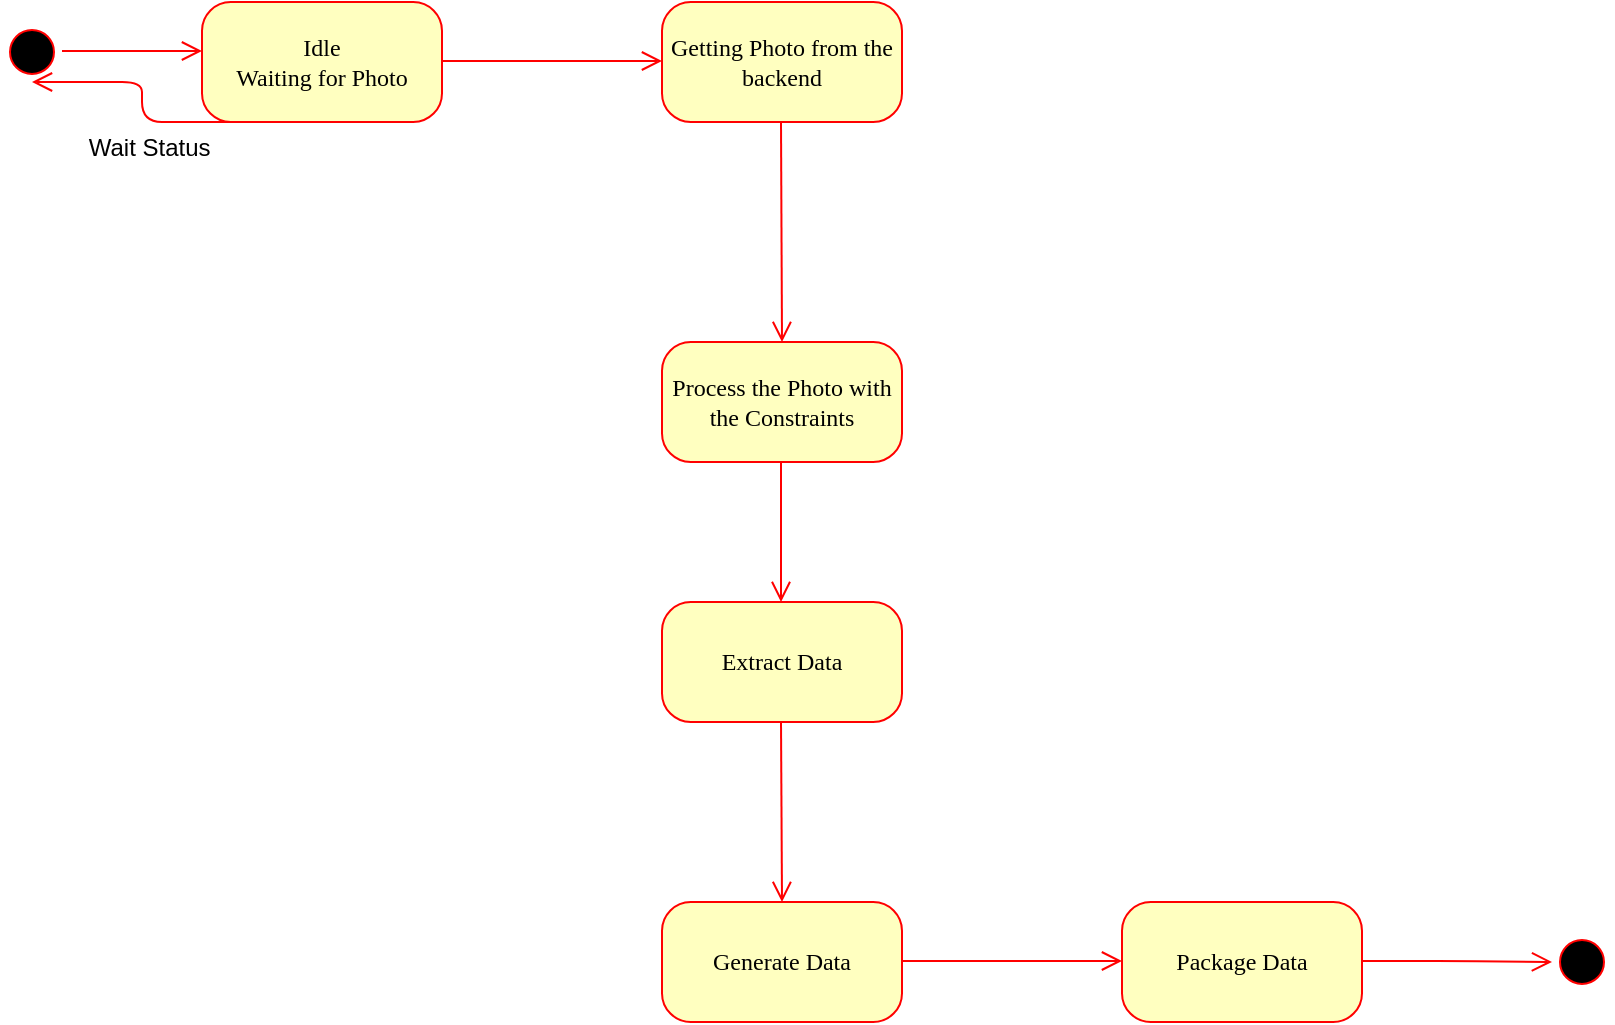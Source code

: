 <mxfile version="24.8.4" pages="3">
  <diagram name="Page-1" id="58cdce13-f638-feb5-8d6f-7d28b1aa9fa0">
    <mxGraphModel dx="1290" dy="565" grid="1" gridSize="10" guides="1" tooltips="1" connect="1" arrows="1" fold="1" page="1" pageScale="1" pageWidth="1100" pageHeight="850" background="none" math="0" shadow="0">
      <root>
        <mxCell id="0" />
        <mxCell id="1" parent="0" />
        <mxCell id="ZRCp92hdRqX8rxyTZjsf-5" value="" style="ellipse;html=1;shape=startState;fillColor=#000000;strokeColor=#ff0000;rounded=1;shadow=0;comic=0;labelBackgroundColor=none;fontFamily=Verdana;fontSize=12;fontColor=#000000;align=center;direction=south;" vertex="1" parent="1">
          <mxGeometry x="140" y="130" width="30" height="30" as="geometry" />
        </mxCell>
        <mxCell id="ZRCp92hdRqX8rxyTZjsf-6" style="edgeStyle=elbowEdgeStyle;html=1;labelBackgroundColor=none;endArrow=open;endSize=8;strokeColor=#ff0000;fontFamily=Verdana;fontSize=12;align=left;exitX=0.25;exitY=1;" edge="1" parent="1">
          <mxGeometry relative="1" as="geometry">
            <mxPoint x="170" y="144.5" as="sourcePoint" />
            <mxPoint x="240" y="144.5" as="targetPoint" />
          </mxGeometry>
        </mxCell>
        <mxCell id="ZRCp92hdRqX8rxyTZjsf-7" value="Idle&lt;div&gt;Waiting for Photo&lt;/div&gt;" style="rounded=1;whiteSpace=wrap;html=1;arcSize=24;fillColor=#ffffc0;strokeColor=#ff0000;shadow=0;comic=0;labelBackgroundColor=none;fontFamily=Verdana;fontSize=12;fontColor=#000000;align=center;" vertex="1" parent="1">
          <mxGeometry x="240" y="120" width="120" height="60" as="geometry" />
        </mxCell>
        <mxCell id="ZRCp92hdRqX8rxyTZjsf-8" style="edgeStyle=elbowEdgeStyle;html=1;labelBackgroundColor=none;endArrow=open;endSize=8;strokeColor=#ff0000;fontFamily=Verdana;fontSize=12;align=left;exitX=0.25;exitY=1;entryX=1;entryY=0.5;entryDx=0;entryDy=0;" edge="1" parent="1" target="ZRCp92hdRqX8rxyTZjsf-5">
          <mxGeometry relative="1" as="geometry">
            <mxPoint x="304.5" y="180" as="sourcePoint" />
            <mxPoint x="160" y="190" as="targetPoint" />
            <Array as="points">
              <mxPoint x="210" y="210" />
            </Array>
          </mxGeometry>
        </mxCell>
        <mxCell id="ZRCp92hdRqX8rxyTZjsf-9" style="edgeStyle=elbowEdgeStyle;html=1;labelBackgroundColor=none;endArrow=open;endSize=8;strokeColor=#ff0000;fontFamily=Verdana;fontSize=12;align=left;exitX=0.25;exitY=1;" edge="1" parent="1">
          <mxGeometry relative="1" as="geometry">
            <mxPoint x="360" y="149.5" as="sourcePoint" />
            <mxPoint x="470" y="149.5" as="targetPoint" />
          </mxGeometry>
        </mxCell>
        <mxCell id="ZRCp92hdRqX8rxyTZjsf-10" value="Getting Photo from the backend" style="rounded=1;whiteSpace=wrap;html=1;arcSize=24;fillColor=#ffffc0;strokeColor=#ff0000;shadow=0;comic=0;labelBackgroundColor=none;fontFamily=Verdana;fontSize=12;fontColor=#000000;align=center;" vertex="1" parent="1">
          <mxGeometry x="470" y="120" width="120" height="60" as="geometry" />
        </mxCell>
        <mxCell id="ZRCp92hdRqX8rxyTZjsf-11" style="edgeStyle=elbowEdgeStyle;html=1;labelBackgroundColor=none;endArrow=open;endSize=8;strokeColor=#ff0000;fontFamily=Verdana;fontSize=12;align=left;exitX=0.25;exitY=1;" edge="1" parent="1">
          <mxGeometry relative="1" as="geometry">
            <mxPoint x="529.5" y="180" as="sourcePoint" />
            <mxPoint x="530" y="290" as="targetPoint" />
          </mxGeometry>
        </mxCell>
        <mxCell id="ZRCp92hdRqX8rxyTZjsf-12" value="Process the Photo with the Constraints" style="rounded=1;whiteSpace=wrap;html=1;arcSize=24;fillColor=#ffffc0;strokeColor=#ff0000;shadow=0;comic=0;labelBackgroundColor=none;fontFamily=Verdana;fontSize=12;fontColor=#000000;align=center;" vertex="1" parent="1">
          <mxGeometry x="470" y="290" width="120" height="60" as="geometry" />
        </mxCell>
        <mxCell id="ZRCp92hdRqX8rxyTZjsf-13" style="edgeStyle=elbowEdgeStyle;html=1;labelBackgroundColor=none;endArrow=open;endSize=8;strokeColor=#ff0000;fontFamily=Verdana;fontSize=12;align=left;exitX=0.25;exitY=1;" edge="1" parent="1" target="ZRCp92hdRqX8rxyTZjsf-14">
          <mxGeometry relative="1" as="geometry">
            <mxPoint x="529.5" y="350" as="sourcePoint" />
            <mxPoint x="530" y="440" as="targetPoint" />
          </mxGeometry>
        </mxCell>
        <mxCell id="ZRCp92hdRqX8rxyTZjsf-14" value="Extract Data" style="rounded=1;whiteSpace=wrap;html=1;arcSize=24;fillColor=#ffffc0;strokeColor=#ff0000;shadow=0;comic=0;labelBackgroundColor=none;fontFamily=Verdana;fontSize=12;fontColor=#000000;align=center;" vertex="1" parent="1">
          <mxGeometry x="470" y="420" width="120" height="60" as="geometry" />
        </mxCell>
        <mxCell id="ZRCp92hdRqX8rxyTZjsf-15" style="edgeStyle=elbowEdgeStyle;html=1;labelBackgroundColor=none;endArrow=open;endSize=8;strokeColor=#ff0000;fontFamily=Verdana;fontSize=12;align=left;exitX=0.25;exitY=1;" edge="1" parent="1">
          <mxGeometry relative="1" as="geometry">
            <mxPoint x="529.5" y="480" as="sourcePoint" />
            <mxPoint x="530" y="570" as="targetPoint" />
          </mxGeometry>
        </mxCell>
        <mxCell id="ZRCp92hdRqX8rxyTZjsf-16" value="Generate Data" style="rounded=1;whiteSpace=wrap;html=1;arcSize=24;fillColor=#ffffc0;strokeColor=#ff0000;shadow=0;comic=0;labelBackgroundColor=none;fontFamily=Verdana;fontSize=12;fontColor=#000000;align=center;" vertex="1" parent="1">
          <mxGeometry x="470" y="570" width="120" height="60" as="geometry" />
        </mxCell>
        <mxCell id="ZRCp92hdRqX8rxyTZjsf-17" style="edgeStyle=elbowEdgeStyle;html=1;labelBackgroundColor=none;endArrow=open;endSize=8;strokeColor=#ff0000;fontFamily=Verdana;fontSize=12;align=left;exitX=0.25;exitY=1;" edge="1" parent="1">
          <mxGeometry relative="1" as="geometry">
            <mxPoint x="590" y="599.5" as="sourcePoint" />
            <mxPoint x="700" y="599.5" as="targetPoint" />
          </mxGeometry>
        </mxCell>
        <mxCell id="ZRCp92hdRqX8rxyTZjsf-18" value="Package Data" style="rounded=1;whiteSpace=wrap;html=1;arcSize=24;fillColor=#ffffc0;strokeColor=#ff0000;shadow=0;comic=0;labelBackgroundColor=none;fontFamily=Verdana;fontSize=12;fontColor=#000000;align=center;" vertex="1" parent="1">
          <mxGeometry x="700" y="570" width="120" height="60" as="geometry" />
        </mxCell>
        <mxCell id="ZRCp92hdRqX8rxyTZjsf-19" style="edgeStyle=elbowEdgeStyle;html=1;labelBackgroundColor=none;endArrow=open;endSize=8;strokeColor=#ff0000;fontFamily=Verdana;fontSize=12;align=left;exitX=0.25;exitY=1;" edge="1" parent="1" target="ZRCp92hdRqX8rxyTZjsf-20">
          <mxGeometry relative="1" as="geometry">
            <mxPoint x="820" y="599.5" as="sourcePoint" />
            <mxPoint x="930" y="599.5" as="targetPoint" />
          </mxGeometry>
        </mxCell>
        <mxCell id="ZRCp92hdRqX8rxyTZjsf-20" value="" style="ellipse;html=1;shape=startState;fillColor=#000000;strokeColor=#ff0000;rounded=1;shadow=0;comic=0;labelBackgroundColor=none;fontFamily=Verdana;fontSize=12;fontColor=#000000;align=center;direction=south;" vertex="1" parent="1">
          <mxGeometry x="915" y="585" width="30" height="30" as="geometry" />
        </mxCell>
        <mxCell id="ZRCp92hdRqX8rxyTZjsf-21" value="&lt;span style=&quot;white-space: pre;&quot;&gt;&#x9;&lt;/span&gt;Wait Status" style="text;html=1;align=center;verticalAlign=middle;resizable=0;points=[];autosize=1;strokeColor=none;fillColor=none;" vertex="1" parent="1">
          <mxGeometry x="145" y="178" width="110" height="30" as="geometry" />
        </mxCell>
      </root>
    </mxGraphModel>
  </diagram>
  <diagram id="kvCXUh2urBdFwkpiGquW" name="Page-2">
    <mxGraphModel dx="1290" dy="565" grid="1" gridSize="10" guides="1" tooltips="1" connect="1" arrows="1" fold="1" page="1" pageScale="1" pageWidth="850" pageHeight="1100" math="0" shadow="0">
      <root>
        <mxCell id="0" />
        <mxCell id="1" parent="0" />
        <mxCell id="c9o4z9zmVBCVjrI5AesH-1" value="" style="ellipse;html=1;shape=startState;fillColor=#000000;strokeColor=#ff0000;rounded=1;shadow=0;comic=0;labelBackgroundColor=none;fontFamily=Verdana;fontSize=12;fontColor=#000000;align=center;direction=south;" vertex="1" parent="1">
          <mxGeometry x="140" y="130" width="30" height="30" as="geometry" />
        </mxCell>
        <mxCell id="c9o4z9zmVBCVjrI5AesH-2" style="edgeStyle=elbowEdgeStyle;html=1;labelBackgroundColor=none;endArrow=open;endSize=8;strokeColor=#ff0000;fontFamily=Verdana;fontSize=12;align=left;exitX=0.25;exitY=1;" edge="1" parent="1">
          <mxGeometry relative="1" as="geometry">
            <mxPoint x="170" y="144.5" as="sourcePoint" />
            <mxPoint x="240" y="144.5" as="targetPoint" />
          </mxGeometry>
        </mxCell>
        <mxCell id="c9o4z9zmVBCVjrI5AesH-3" value="Connection with the API" style="rounded=1;whiteSpace=wrap;html=1;arcSize=24;fillColor=#ffffc0;strokeColor=#ff0000;shadow=0;comic=0;labelBackgroundColor=none;fontFamily=Verdana;fontSize=12;fontColor=#000000;align=center;" vertex="1" parent="1">
          <mxGeometry x="240" y="120" width="120" height="60" as="geometry" />
        </mxCell>
        <mxCell id="c9o4z9zmVBCVjrI5AesH-5" style="edgeStyle=elbowEdgeStyle;html=1;labelBackgroundColor=none;endArrow=open;endSize=8;strokeColor=#ff0000;fontFamily=Verdana;fontSize=12;align=left;exitX=0.25;exitY=1;" edge="1" parent="1">
          <mxGeometry relative="1" as="geometry">
            <mxPoint x="360" y="149.5" as="sourcePoint" />
            <mxPoint x="470" y="149.5" as="targetPoint" />
          </mxGeometry>
        </mxCell>
        <mxCell id="c9o4z9zmVBCVjrI5AesH-6" value="Connected Succesfully" style="rounded=1;whiteSpace=wrap;html=1;arcSize=24;fillColor=#ffffc0;strokeColor=#ff0000;shadow=0;comic=0;labelBackgroundColor=none;fontFamily=Verdana;fontSize=12;fontColor=#000000;align=center;" vertex="1" parent="1">
          <mxGeometry x="470" y="120" width="120" height="60" as="geometry" />
        </mxCell>
        <mxCell id="c9o4z9zmVBCVjrI5AesH-16" value="" style="ellipse;html=1;shape=startState;fillColor=#000000;strokeColor=#ff0000;rounded=1;shadow=0;comic=0;labelBackgroundColor=none;fontFamily=Verdana;fontSize=12;fontColor=#000000;align=center;direction=south;" vertex="1" parent="1">
          <mxGeometry x="460" y="535" width="30" height="30" as="geometry" />
        </mxCell>
        <mxCell id="c9o4z9zmVBCVjrI5AesH-21" style="edgeStyle=elbowEdgeStyle;html=1;labelBackgroundColor=none;endArrow=open;endSize=8;strokeColor=#ff0000;fontFamily=Verdana;fontSize=12;align=left;exitX=0.5;exitY=1;entryX=0.493;entryY=0.747;entryDx=0;entryDy=0;entryPerimeter=0;exitDx=0;exitDy=0;" edge="1" parent="1" source="c9o4z9zmVBCVjrI5AesH-3" target="c9o4z9zmVBCVjrI5AesH-16">
          <mxGeometry relative="1" as="geometry">
            <mxPoint x="299.5" y="160" as="sourcePoint" />
            <mxPoint x="460" y="550" as="targetPoint" />
          </mxGeometry>
        </mxCell>
        <mxCell id="c9o4z9zmVBCVjrI5AesH-23" value="Error Status Handling" style="text;html=1;align=center;verticalAlign=middle;resizable=0;points=[];autosize=1;strokeColor=none;fillColor=none;" vertex="1" parent="1">
          <mxGeometry x="245" y="330" width="140" height="30" as="geometry" />
        </mxCell>
        <mxCell id="c9o4z9zmVBCVjrI5AesH-24" style="edgeStyle=elbowEdgeStyle;html=1;labelBackgroundColor=none;endArrow=open;endSize=8;strokeColor=#ff0000;fontFamily=Verdana;fontSize=12;align=left;exitX=0.25;exitY=1;" edge="1" parent="1">
          <mxGeometry relative="1" as="geometry">
            <mxPoint x="590" y="149.5" as="sourcePoint" />
            <mxPoint x="700" y="149.5" as="targetPoint" />
          </mxGeometry>
        </mxCell>
        <mxCell id="c9o4z9zmVBCVjrI5AesH-25" value="Idle&lt;div&gt;Wating for Data&lt;/div&gt;" style="rounded=1;whiteSpace=wrap;html=1;arcSize=24;fillColor=#ffffc0;strokeColor=#ff0000;shadow=0;comic=0;labelBackgroundColor=none;fontFamily=Verdana;fontSize=12;fontColor=#000000;align=center;" vertex="1" parent="1">
          <mxGeometry x="700" y="120" width="120" height="60" as="geometry" />
        </mxCell>
        <mxCell id="c9o4z9zmVBCVjrI5AesH-26" style="edgeStyle=elbowEdgeStyle;html=1;labelBackgroundColor=none;endArrow=open;endSize=8;strokeColor=#ff0000;fontFamily=Verdana;fontSize=12;align=left;exitX=0.5;exitY=0;entryX=0;entryY=0.5;entryDx=0;entryDy=0;exitDx=0;exitDy=0;" edge="1" parent="1" source="c9o4z9zmVBCVjrI5AesH-25" target="c9o4z9zmVBCVjrI5AesH-1">
          <mxGeometry relative="1" as="geometry">
            <mxPoint x="759.5" y="110" as="sourcePoint" />
            <mxPoint x="160" y="130" as="targetPoint" />
          </mxGeometry>
        </mxCell>
        <mxCell id="c9o4z9zmVBCVjrI5AesH-27" style="edgeStyle=elbowEdgeStyle;html=1;labelBackgroundColor=none;endArrow=open;endSize=8;strokeColor=#ff0000;fontFamily=Verdana;fontSize=12;align=left;exitX=0.25;exitY=1;" edge="1" parent="1">
          <mxGeometry relative="1" as="geometry">
            <mxPoint x="759.5" y="180" as="sourcePoint" />
            <mxPoint x="759.5" y="305" as="targetPoint" />
          </mxGeometry>
        </mxCell>
        <mxCell id="c9o4z9zmVBCVjrI5AesH-28" value="Processed Data" style="rounded=1;whiteSpace=wrap;html=1;arcSize=24;fillColor=#ffffc0;strokeColor=#ff0000;shadow=0;comic=0;labelBackgroundColor=none;fontFamily=Verdana;fontSize=12;fontColor=#000000;align=center;" vertex="1" parent="1">
          <mxGeometry x="700" y="310" width="120" height="60" as="geometry" />
        </mxCell>
        <mxCell id="c9o4z9zmVBCVjrI5AesH-29" style="edgeStyle=elbowEdgeStyle;html=1;labelBackgroundColor=none;endArrow=open;endSize=8;strokeColor=#ff0000;fontFamily=Verdana;fontSize=12;align=left;exitX=0.25;exitY=1;" edge="1" parent="1">
          <mxGeometry relative="1" as="geometry">
            <mxPoint x="759.5" y="370" as="sourcePoint" />
            <mxPoint x="759.5" y="495" as="targetPoint" />
          </mxGeometry>
        </mxCell>
        <mxCell id="c9o4z9zmVBCVjrI5AesH-30" value="Package Data" style="rounded=1;whiteSpace=wrap;html=1;arcSize=24;fillColor=#ffffc0;strokeColor=#ff0000;shadow=0;comic=0;labelBackgroundColor=none;fontFamily=Verdana;fontSize=12;fontColor=#000000;align=center;" vertex="1" parent="1">
          <mxGeometry x="700" y="500" width="120" height="60" as="geometry" />
        </mxCell>
        <mxCell id="c9o4z9zmVBCVjrI5AesH-31" value="Data Sent" style="rounded=1;whiteSpace=wrap;html=1;arcSize=24;fillColor=#ffffc0;strokeColor=#ff0000;shadow=0;comic=0;labelBackgroundColor=none;fontFamily=Verdana;fontSize=12;fontColor=#000000;align=center;" vertex="1" parent="1">
          <mxGeometry x="530" y="505" width="120" height="60" as="geometry" />
        </mxCell>
        <mxCell id="c9o4z9zmVBCVjrI5AesH-32" style="edgeStyle=elbowEdgeStyle;html=1;labelBackgroundColor=none;endArrow=open;endSize=8;strokeColor=#ff0000;fontFamily=Verdana;fontSize=12;align=left;" edge="1" parent="1">
          <mxGeometry relative="1" as="geometry">
            <mxPoint x="700" y="529.5" as="sourcePoint" />
            <mxPoint x="650" y="530" as="targetPoint" />
          </mxGeometry>
        </mxCell>
        <mxCell id="c9o4z9zmVBCVjrI5AesH-33" style="edgeStyle=elbowEdgeStyle;html=1;labelBackgroundColor=none;endArrow=open;endSize=8;strokeColor=#ff0000;fontFamily=Verdana;fontSize=12;align=left;entryX=0.5;entryY=0;entryDx=0;entryDy=0;" edge="1" parent="1" target="c9o4z9zmVBCVjrI5AesH-16">
          <mxGeometry relative="1" as="geometry">
            <mxPoint x="540" y="529.5" as="sourcePoint" />
            <mxPoint x="490" y="530" as="targetPoint" />
          </mxGeometry>
        </mxCell>
      </root>
    </mxGraphModel>
  </diagram>
  <diagram id="5XPnSc-U5hmMVe_7zSW3" name="Page-3">
    <mxGraphModel dx="1290" dy="565" grid="1" gridSize="10" guides="1" tooltips="1" connect="1" arrows="1" fold="1" page="1" pageScale="1" pageWidth="850" pageHeight="1100" math="0" shadow="0">
      <root>
        <mxCell id="0" />
        <mxCell id="1" parent="0" />
        <mxCell id="GtogGWyN2uSlffhuH5km-1" value="" style="ellipse;html=1;shape=startState;fillColor=#000000;strokeColor=#ff0000;rounded=1;shadow=0;comic=0;labelBackgroundColor=none;fontFamily=Verdana;fontSize=12;fontColor=#000000;align=center;direction=south;" vertex="1" parent="1">
          <mxGeometry x="410" y="190" width="30" height="30" as="geometry" />
        </mxCell>
        <mxCell id="GtogGWyN2uSlffhuH5km-2" style="edgeStyle=elbowEdgeStyle;html=1;labelBackgroundColor=none;endArrow=open;endSize=8;strokeColor=#ff0000;fontFamily=Verdana;fontSize=12;align=left;exitX=0.25;exitY=1;" edge="1" parent="1">
          <mxGeometry relative="1" as="geometry">
            <mxPoint x="425" y="210" as="sourcePoint" />
            <mxPoint x="425" y="290" as="targetPoint" />
          </mxGeometry>
        </mxCell>
        <mxCell id="TLuy-9uFMSz2YK432CO1-1" value="Idle&lt;div&gt;Waiting for Photo&lt;/div&gt;" style="rounded=1;whiteSpace=wrap;html=1;arcSize=24;fillColor=#ffffc0;strokeColor=#ff0000;shadow=0;comic=0;labelBackgroundColor=none;fontFamily=Verdana;fontSize=12;fontColor=#000000;align=center;" vertex="1" parent="1">
          <mxGeometry x="365" y="290" width="120" height="60" as="geometry" />
        </mxCell>
        <mxCell id="Jkm4zJDoo1Do1am8y9L2-1" style="edgeStyle=elbowEdgeStyle;html=1;labelBackgroundColor=none;endArrow=open;endSize=8;strokeColor=#ff0000;fontFamily=Verdana;fontSize=12;align=left;exitX=0.25;exitY=1;" edge="1" parent="1">
          <mxGeometry relative="1" as="geometry">
            <mxPoint x="424" y="350" as="sourcePoint" />
            <mxPoint x="424" y="430" as="targetPoint" />
          </mxGeometry>
        </mxCell>
        <mxCell id="eCMDsGivBChf3Ot69rUw-2" value="" style="rhombus;whiteSpace=wrap;html=1;" vertex="1" parent="1">
          <mxGeometry x="404" y="430" width="43" height="50" as="geometry" />
        </mxCell>
        <mxCell id="eCMDsGivBChf3Ot69rUw-5" value="No photo given" style="text;html=1;align=center;verticalAlign=middle;resizable=0;points=[];autosize=1;strokeColor=none;fillColor=none;" vertex="1" parent="1">
          <mxGeometry x="330" y="418" width="100" height="30" as="geometry" />
        </mxCell>
        <mxCell id="eCMDsGivBChf3Ot69rUw-7" value="" style="endArrow=none;html=1;rounded=0;" edge="1" parent="1">
          <mxGeometry width="50" height="50" relative="1" as="geometry">
            <mxPoint x="320" y="455" as="sourcePoint" />
            <mxPoint x="404" y="454.5" as="targetPoint" />
            <Array as="points">
              <mxPoint x="384" y="454.5" />
            </Array>
          </mxGeometry>
        </mxCell>
        <mxCell id="eCMDsGivBChf3Ot69rUw-8" value="" style="endArrow=classic;html=1;rounded=0;" edge="1" parent="1">
          <mxGeometry width="50" height="50" relative="1" as="geometry">
            <mxPoint x="320" y="319.5" as="sourcePoint" />
            <mxPoint x="360" y="320" as="targetPoint" />
          </mxGeometry>
        </mxCell>
        <mxCell id="eCMDsGivBChf3Ot69rUw-10" value="" style="endArrow=none;html=1;rounded=0;" edge="1" parent="1">
          <mxGeometry width="50" height="50" relative="1" as="geometry">
            <mxPoint x="320" y="450" as="sourcePoint" />
            <mxPoint x="320" y="320" as="targetPoint" />
          </mxGeometry>
        </mxCell>
        <mxCell id="eCMDsGivBChf3Ot69rUw-12" value="" style="endArrow=none;html=1;rounded=0;" edge="1" parent="1">
          <mxGeometry width="50" height="50" relative="1" as="geometry">
            <mxPoint x="447" y="455" as="sourcePoint" />
            <mxPoint x="531" y="454.5" as="targetPoint" />
            <Array as="points">
              <mxPoint x="511" y="454.5" />
            </Array>
          </mxGeometry>
        </mxCell>
        <mxCell id="eCMDsGivBChf3Ot69rUw-13" value="Photo from the backend" style="text;html=1;align=center;verticalAlign=middle;resizable=0;points=[];autosize=1;strokeColor=none;fillColor=none;" vertex="1" parent="1">
          <mxGeometry x="430" y="410" width="150" height="30" as="geometry" />
        </mxCell>
        <mxCell id="eCMDsGivBChf3Ot69rUw-15" value="" style="endArrow=classic;html=1;rounded=0;" edge="1" parent="1">
          <mxGeometry width="50" height="50" relative="1" as="geometry">
            <mxPoint x="530" y="460" as="sourcePoint" />
            <mxPoint x="530" y="570" as="targetPoint" />
          </mxGeometry>
        </mxCell>
        <mxCell id="eCMDsGivBChf3Ot69rUw-16" value="Process the Photo&amp;nbsp;" style="rounded=1;whiteSpace=wrap;html=1;arcSize=24;fillColor=#ffffc0;strokeColor=#ff0000;shadow=0;comic=0;labelBackgroundColor=none;fontFamily=Verdana;fontSize=12;fontColor=#000000;align=center;" vertex="1" parent="1">
          <mxGeometry x="470" y="570" width="120" height="60" as="geometry" />
        </mxCell>
        <mxCell id="xzNhXAY3uw-atgoBtF4O-1" style="edgeStyle=elbowEdgeStyle;html=1;labelBackgroundColor=none;endArrow=open;endSize=8;strokeColor=#ff0000;fontFamily=Verdana;fontSize=12;align=left;exitX=0.25;exitY=1;" edge="1" parent="1">
          <mxGeometry relative="1" as="geometry">
            <mxPoint x="530" y="630" as="sourcePoint" />
            <mxPoint x="530" y="710" as="targetPoint" />
          </mxGeometry>
        </mxCell>
        <mxCell id="xzNhXAY3uw-atgoBtF4O-2" value="" style="rhombus;whiteSpace=wrap;html=1;" vertex="1" parent="1">
          <mxGeometry x="510" y="710" width="43" height="50" as="geometry" />
        </mxCell>
        <mxCell id="xzNhXAY3uw-atgoBtF4O-4" style="edgeStyle=elbowEdgeStyle;html=1;labelBackgroundColor=none;endArrow=open;endSize=8;strokeColor=#ff0000;fontFamily=Verdana;fontSize=12;align=left;exitX=0.25;exitY=1;" edge="1" parent="1">
          <mxGeometry relative="1" as="geometry">
            <mxPoint x="510" y="734.5" as="sourcePoint" />
            <mxPoint x="430" y="734.5" as="targetPoint" />
          </mxGeometry>
        </mxCell>
        <mxCell id="xzNhXAY3uw-atgoBtF4O-5" value="Fail to extract data" style="text;html=1;align=center;verticalAlign=middle;resizable=0;points=[];autosize=1;strokeColor=none;fillColor=none;" vertex="1" parent="1">
          <mxGeometry x="404" y="700" width="120" height="30" as="geometry" />
        </mxCell>
        <mxCell id="xzNhXAY3uw-atgoBtF4O-6" value="" style="ellipse;html=1;shape=endState;fillColor=#000000;strokeColor=#ff0000;rounded=1;shadow=0;comic=0;labelBackgroundColor=none;fontFamily=Verdana;fontSize=12;fontColor=#000000;align=center;" vertex="1" parent="1">
          <mxGeometry x="400" y="720" width="30" height="30" as="geometry" />
        </mxCell>
        <mxCell id="xzNhXAY3uw-atgoBtF4O-8" style="edgeStyle=elbowEdgeStyle;html=1;labelBackgroundColor=none;endArrow=open;endSize=8;strokeColor=#ff0000;fontFamily=Verdana;fontSize=12;align=left;exitX=0.25;exitY=1;" edge="1" parent="1">
          <mxGeometry relative="1" as="geometry">
            <mxPoint x="531" y="760" as="sourcePoint" />
            <mxPoint x="531" y="840" as="targetPoint" />
          </mxGeometry>
        </mxCell>
        <mxCell id="xzNhXAY3uw-atgoBtF4O-9" value="Package data&amp;nbsp;" style="rounded=1;whiteSpace=wrap;html=1;arcSize=24;fillColor=#ffffc0;strokeColor=#ff0000;shadow=0;comic=0;labelBackgroundColor=none;fontFamily=Verdana;fontSize=12;fontColor=#000000;align=center;" vertex="1" parent="1">
          <mxGeometry x="471.5" y="840" width="120" height="60" as="geometry" />
        </mxCell>
        <mxCell id="xzNhXAY3uw-atgoBtF4O-10" value="data extracted succesfully&amp;nbsp;" style="text;html=1;align=center;verticalAlign=middle;resizable=0;points=[];autosize=1;strokeColor=none;fillColor=none;rotation=0;" vertex="1" parent="1">
          <mxGeometry x="460" y="790" width="160" height="30" as="geometry" />
        </mxCell>
        <mxCell id="7wVU7F0qN1NW-t0vtCEf-1" style="edgeStyle=elbowEdgeStyle;html=1;labelBackgroundColor=none;endArrow=open;endSize=8;strokeColor=#ff0000;fontFamily=Verdana;fontSize=12;align=left;exitX=0.25;exitY=1;" edge="1" parent="1">
          <mxGeometry relative="1" as="geometry">
            <mxPoint x="529.5" y="900" as="sourcePoint" />
            <mxPoint x="529.5" y="980" as="targetPoint" />
          </mxGeometry>
        </mxCell>
        <mxCell id="7wVU7F0qN1NW-t0vtCEf-4" value="" style="ellipse;html=1;shape=endState;fillColor=#000000;strokeColor=#ff0000;rounded=1;shadow=0;comic=0;labelBackgroundColor=none;fontFamily=Verdana;fontSize=12;fontColor=#000000;align=center;" vertex="1" parent="1">
          <mxGeometry x="516.5" y="980" width="30" height="30" as="geometry" />
        </mxCell>
      </root>
    </mxGraphModel>
  </diagram>
</mxfile>
